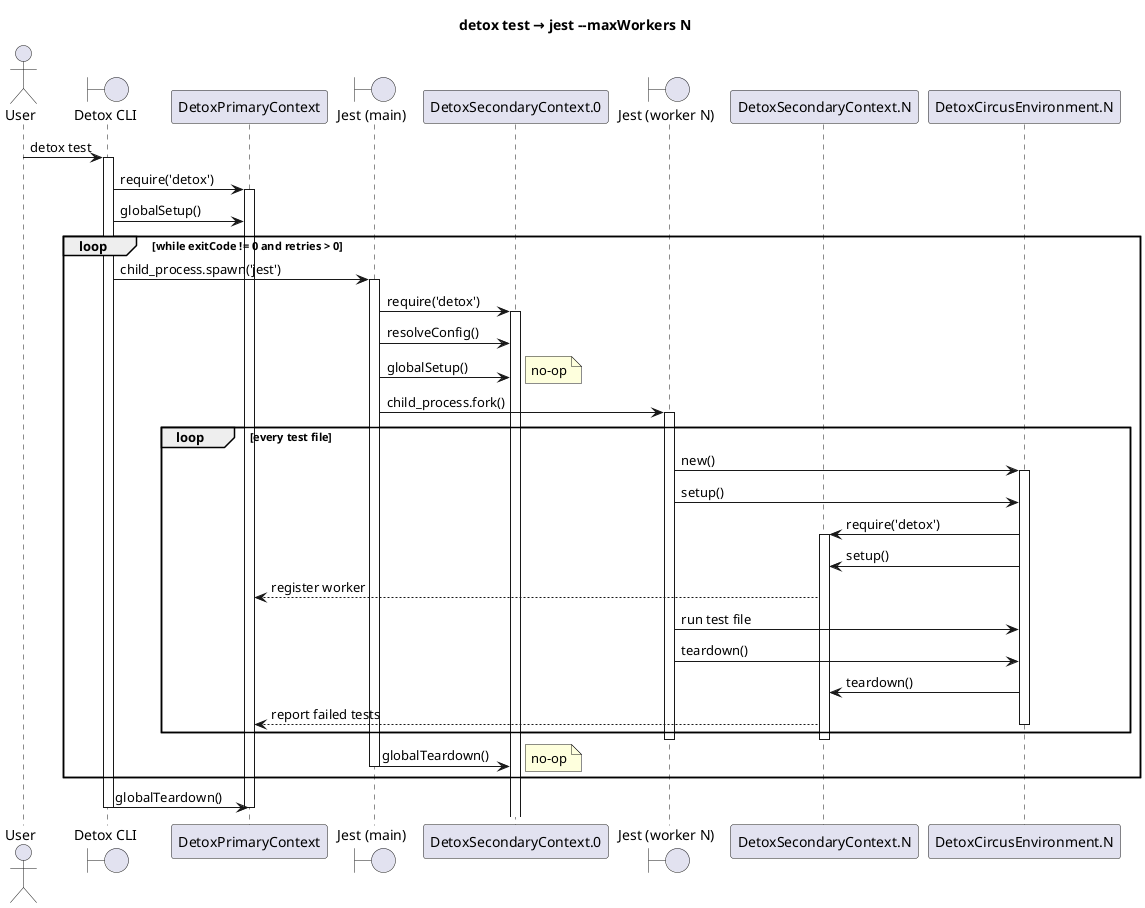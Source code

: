 @startuml

title "detox test → jest --maxWorkers N"

actor User
boundary "Detox CLI" as CLI
participant "DetoxPrimaryContext" as Pri
boundary "Jest (main)" as Jest0
participant "DetoxSecondaryContext.0" as Sec0
boundary "Jest (worker N)" as JestN
participant "DetoxSecondaryContext.N" as SecN
participant "DetoxCircusEnvironment.N" as Env

User -> CLI: detox test
activate CLI
CLI -> Pri: require('detox')
activate Pri
CLI -> Pri: globalSetup()
loop while exitCode != 0 and retries > 0
  CLI -> Jest0: child_process.spawn('jest')
  activate Jest0
  Jest0 -> Sec0: require('detox')
  activate Sec0
  Jest0 -> Sec0: resolveConfig()
  Jest0 -> Sec0: globalSetup()
  note right: no-op
  Jest0 -> JestN: child_process.fork()
  activate JestN
  loop every test file
    JestN -> Env: new()
    activate Env
    JestN -> Env: setup()
    Env -> SecN: require('detox')
    activate SecN
    Env -> SecN: setup()
    SecN --> Pri: register worker
    JestN -> Env: run test file
    JestN -> Env: teardown()
    Env -> SecN: teardown()
    SecN --> Pri: report failed tests
    deactivate Env
  end loop
  deactivate SecN
  deactivate JestN
  Jest0 -> Sec0: globalTeardown()
  note right: no-op
  deactivate SecN
  deactivate Jest0
end loop
CLI -> Pri: globalTeardown()
deactivate Pri
deactivate CLI

@enduml
